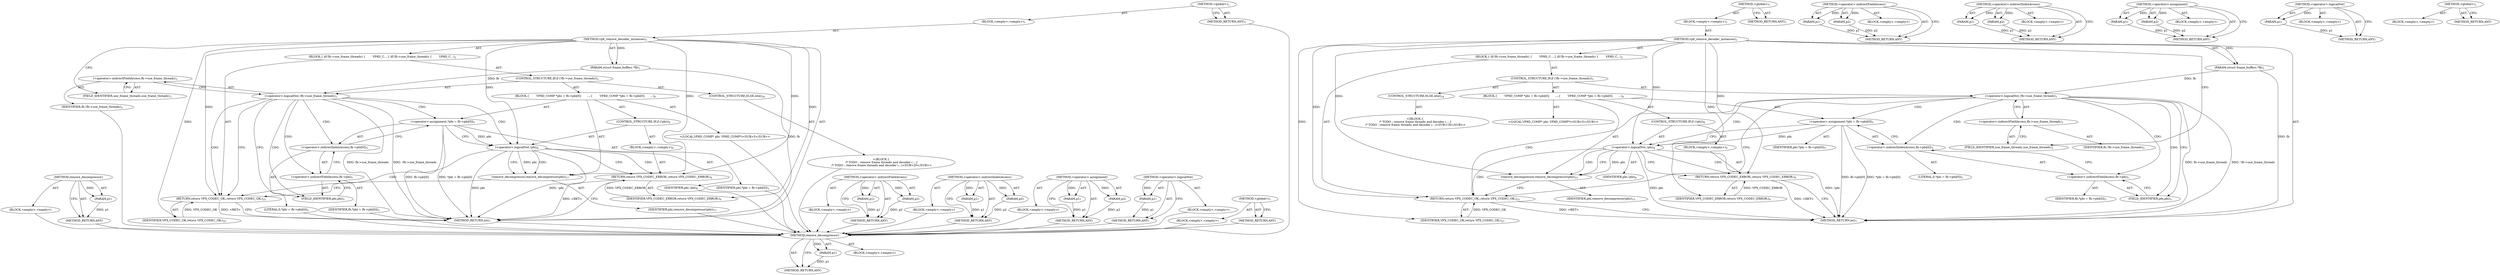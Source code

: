 digraph "&lt;global&gt;" {
vulnerable_77 [label=<(METHOD,remove_decompressor)>];
vulnerable_78 [label=<(PARAM,p1)>];
vulnerable_79 [label=<(BLOCK,&lt;empty&gt;,&lt;empty&gt;)>];
vulnerable_80 [label=<(METHOD_RETURN,ANY)>];
vulnerable_6 [label=<(METHOD,&lt;global&gt;)<SUB>1</SUB>>];
vulnerable_7 [label=<(BLOCK,&lt;empty&gt;,&lt;empty&gt;)<SUB>1</SUB>>];
vulnerable_8 [label=<(METHOD,vp8_remove_decoder_instances)<SUB>1</SUB>>];
vulnerable_9 [label=<(PARAM,struct frame_buffers *fb)<SUB>1</SUB>>];
vulnerable_10 [label=<(BLOCK,{
 if(!fb-&gt;use_frame_threads)
 {
        VP8D_C...,{
 if(!fb-&gt;use_frame_threads)
 {
        VP8D_C...)<SUB>2</SUB>>];
vulnerable_11 [label=<(CONTROL_STRUCTURE,IF,if (!fb-&gt;use_frame_threads))<SUB>3</SUB>>];
vulnerable_12 [label=<(&lt;operator&gt;.logicalNot,!fb-&gt;use_frame_threads)<SUB>3</SUB>>];
vulnerable_13 [label=<(&lt;operator&gt;.indirectFieldAccess,fb-&gt;use_frame_threads)<SUB>3</SUB>>];
vulnerable_14 [label=<(IDENTIFIER,fb,!fb-&gt;use_frame_threads)<SUB>3</SUB>>];
vulnerable_15 [label=<(FIELD_IDENTIFIER,use_frame_threads,use_frame_threads)<SUB>3</SUB>>];
vulnerable_16 [label=<(BLOCK,{
        VP8D_COMP *pbi = fb-&gt;pbi[0];


      ...,{
        VP8D_COMP *pbi = fb-&gt;pbi[0];


      ...)<SUB>4</SUB>>];
vulnerable_17 [label="<(LOCAL,VP8D_COMP* pbi: VP8D_COMP*)<SUB>5</SUB>>"];
vulnerable_18 [label=<(&lt;operator&gt;.assignment,*pbi = fb-&gt;pbi[0])<SUB>5</SUB>>];
vulnerable_19 [label=<(IDENTIFIER,pbi,*pbi = fb-&gt;pbi[0])<SUB>5</SUB>>];
vulnerable_20 [label=<(&lt;operator&gt;.indirectIndexAccess,fb-&gt;pbi[0])<SUB>5</SUB>>];
vulnerable_21 [label=<(&lt;operator&gt;.indirectFieldAccess,fb-&gt;pbi)<SUB>5</SUB>>];
vulnerable_22 [label=<(IDENTIFIER,fb,*pbi = fb-&gt;pbi[0])<SUB>5</SUB>>];
vulnerable_23 [label=<(FIELD_IDENTIFIER,pbi,pbi)<SUB>5</SUB>>];
vulnerable_24 [label=<(LITERAL,0,*pbi = fb-&gt;pbi[0])<SUB>5</SUB>>];
vulnerable_25 [label=<(CONTROL_STRUCTURE,IF,if (!pbi))<SUB>8</SUB>>];
vulnerable_26 [label=<(&lt;operator&gt;.logicalNot,!pbi)<SUB>8</SUB>>];
vulnerable_27 [label=<(IDENTIFIER,pbi,!pbi)<SUB>8</SUB>>];
vulnerable_28 [label=<(BLOCK,&lt;empty&gt;,&lt;empty&gt;)<SUB>9</SUB>>];
vulnerable_29 [label=<(RETURN,return VPX_CODEC_ERROR;,return VPX_CODEC_ERROR;)<SUB>9</SUB>>];
vulnerable_30 [label=<(IDENTIFIER,VPX_CODEC_ERROR,return VPX_CODEC_ERROR;)<SUB>9</SUB>>];
vulnerable_31 [label=<(remove_decompressor,remove_decompressor(pbi))<SUB>17</SUB>>];
vulnerable_32 [label=<(IDENTIFIER,pbi,remove_decompressor(pbi))<SUB>17</SUB>>];
vulnerable_33 [label=<(CONTROL_STRUCTURE,ELSE,else)<SUB>20</SUB>>];
vulnerable_34 [label="<(BLOCK,{
 /* TODO : remove frame threads and decoder i...,{
 /* TODO : remove frame threads and decoder i...)<SUB>20</SUB>>"];
vulnerable_35 [label=<(RETURN,return VPX_CODEC_OK;,return VPX_CODEC_OK;)<SUB>25</SUB>>];
vulnerable_36 [label=<(IDENTIFIER,VPX_CODEC_OK,return VPX_CODEC_OK;)<SUB>25</SUB>>];
vulnerable_37 [label=<(METHOD_RETURN,int)<SUB>1</SUB>>];
vulnerable_39 [label=<(METHOD_RETURN,ANY)<SUB>1</SUB>>];
vulnerable_62 [label=<(METHOD,&lt;operator&gt;.indirectFieldAccess)>];
vulnerable_63 [label=<(PARAM,p1)>];
vulnerable_64 [label=<(PARAM,p2)>];
vulnerable_65 [label=<(BLOCK,&lt;empty&gt;,&lt;empty&gt;)>];
vulnerable_66 [label=<(METHOD_RETURN,ANY)>];
vulnerable_72 [label=<(METHOD,&lt;operator&gt;.indirectIndexAccess)>];
vulnerable_73 [label=<(PARAM,p1)>];
vulnerable_74 [label=<(PARAM,p2)>];
vulnerable_75 [label=<(BLOCK,&lt;empty&gt;,&lt;empty&gt;)>];
vulnerable_76 [label=<(METHOD_RETURN,ANY)>];
vulnerable_67 [label=<(METHOD,&lt;operator&gt;.assignment)>];
vulnerable_68 [label=<(PARAM,p1)>];
vulnerable_69 [label=<(PARAM,p2)>];
vulnerable_70 [label=<(BLOCK,&lt;empty&gt;,&lt;empty&gt;)>];
vulnerable_71 [label=<(METHOD_RETURN,ANY)>];
vulnerable_58 [label=<(METHOD,&lt;operator&gt;.logicalNot)>];
vulnerable_59 [label=<(PARAM,p1)>];
vulnerable_60 [label=<(BLOCK,&lt;empty&gt;,&lt;empty&gt;)>];
vulnerable_61 [label=<(METHOD_RETURN,ANY)>];
vulnerable_52 [label=<(METHOD,&lt;global&gt;)<SUB>1</SUB>>];
vulnerable_53 [label=<(BLOCK,&lt;empty&gt;,&lt;empty&gt;)>];
vulnerable_54 [label=<(METHOD_RETURN,ANY)>];
fixed_77 [label=<(METHOD,remove_decompressor)>];
fixed_78 [label=<(PARAM,p1)>];
fixed_79 [label=<(BLOCK,&lt;empty&gt;,&lt;empty&gt;)>];
fixed_80 [label=<(METHOD_RETURN,ANY)>];
fixed_6 [label=<(METHOD,&lt;global&gt;)<SUB>1</SUB>>];
fixed_7 [label=<(BLOCK,&lt;empty&gt;,&lt;empty&gt;)<SUB>1</SUB>>];
fixed_8 [label=<(METHOD,vp8_remove_decoder_instances)<SUB>1</SUB>>];
fixed_9 [label=<(PARAM,struct frame_buffers *fb)<SUB>1</SUB>>];
fixed_10 [label=<(BLOCK,{
 if(!fb-&gt;use_frame_threads)
 {
        VP8D_C...,{
 if(!fb-&gt;use_frame_threads)
 {
        VP8D_C...)<SUB>2</SUB>>];
fixed_11 [label=<(CONTROL_STRUCTURE,IF,if (!fb-&gt;use_frame_threads))<SUB>3</SUB>>];
fixed_12 [label=<(&lt;operator&gt;.logicalNot,!fb-&gt;use_frame_threads)<SUB>3</SUB>>];
fixed_13 [label=<(&lt;operator&gt;.indirectFieldAccess,fb-&gt;use_frame_threads)<SUB>3</SUB>>];
fixed_14 [label=<(IDENTIFIER,fb,!fb-&gt;use_frame_threads)<SUB>3</SUB>>];
fixed_15 [label=<(FIELD_IDENTIFIER,use_frame_threads,use_frame_threads)<SUB>3</SUB>>];
fixed_16 [label=<(BLOCK,{
        VP8D_COMP *pbi = fb-&gt;pbi[0];


      ...,{
        VP8D_COMP *pbi = fb-&gt;pbi[0];


      ...)<SUB>4</SUB>>];
fixed_17 [label="<(LOCAL,VP8D_COMP* pbi: VP8D_COMP*)<SUB>5</SUB>>"];
fixed_18 [label=<(&lt;operator&gt;.assignment,*pbi = fb-&gt;pbi[0])<SUB>5</SUB>>];
fixed_19 [label=<(IDENTIFIER,pbi,*pbi = fb-&gt;pbi[0])<SUB>5</SUB>>];
fixed_20 [label=<(&lt;operator&gt;.indirectIndexAccess,fb-&gt;pbi[0])<SUB>5</SUB>>];
fixed_21 [label=<(&lt;operator&gt;.indirectFieldAccess,fb-&gt;pbi)<SUB>5</SUB>>];
fixed_22 [label=<(IDENTIFIER,fb,*pbi = fb-&gt;pbi[0])<SUB>5</SUB>>];
fixed_23 [label=<(FIELD_IDENTIFIER,pbi,pbi)<SUB>5</SUB>>];
fixed_24 [label=<(LITERAL,0,*pbi = fb-&gt;pbi[0])<SUB>5</SUB>>];
fixed_25 [label=<(CONTROL_STRUCTURE,IF,if (!pbi))<SUB>8</SUB>>];
fixed_26 [label=<(&lt;operator&gt;.logicalNot,!pbi)<SUB>8</SUB>>];
fixed_27 [label=<(IDENTIFIER,pbi,!pbi)<SUB>8</SUB>>];
fixed_28 [label=<(BLOCK,&lt;empty&gt;,&lt;empty&gt;)<SUB>9</SUB>>];
fixed_29 [label=<(RETURN,return VPX_CODEC_ERROR;,return VPX_CODEC_ERROR;)<SUB>9</SUB>>];
fixed_30 [label=<(IDENTIFIER,VPX_CODEC_ERROR,return VPX_CODEC_ERROR;)<SUB>9</SUB>>];
fixed_31 [label=<(remove_decompressor,remove_decompressor(pbi))<SUB>15</SUB>>];
fixed_32 [label=<(IDENTIFIER,pbi,remove_decompressor(pbi))<SUB>15</SUB>>];
fixed_33 [label=<(CONTROL_STRUCTURE,ELSE,else)<SUB>18</SUB>>];
fixed_34 [label="<(BLOCK,{
 /* TODO : remove frame threads and decoder i...,{
 /* TODO : remove frame threads and decoder i...)<SUB>18</SUB>>"];
fixed_35 [label=<(RETURN,return VPX_CODEC_OK;,return VPX_CODEC_OK;)<SUB>23</SUB>>];
fixed_36 [label=<(IDENTIFIER,VPX_CODEC_OK,return VPX_CODEC_OK;)<SUB>23</SUB>>];
fixed_37 [label=<(METHOD_RETURN,int)<SUB>1</SUB>>];
fixed_39 [label=<(METHOD_RETURN,ANY)<SUB>1</SUB>>];
fixed_62 [label=<(METHOD,&lt;operator&gt;.indirectFieldAccess)>];
fixed_63 [label=<(PARAM,p1)>];
fixed_64 [label=<(PARAM,p2)>];
fixed_65 [label=<(BLOCK,&lt;empty&gt;,&lt;empty&gt;)>];
fixed_66 [label=<(METHOD_RETURN,ANY)>];
fixed_72 [label=<(METHOD,&lt;operator&gt;.indirectIndexAccess)>];
fixed_73 [label=<(PARAM,p1)>];
fixed_74 [label=<(PARAM,p2)>];
fixed_75 [label=<(BLOCK,&lt;empty&gt;,&lt;empty&gt;)>];
fixed_76 [label=<(METHOD_RETURN,ANY)>];
fixed_67 [label=<(METHOD,&lt;operator&gt;.assignment)>];
fixed_68 [label=<(PARAM,p1)>];
fixed_69 [label=<(PARAM,p2)>];
fixed_70 [label=<(BLOCK,&lt;empty&gt;,&lt;empty&gt;)>];
fixed_71 [label=<(METHOD_RETURN,ANY)>];
fixed_58 [label=<(METHOD,&lt;operator&gt;.logicalNot)>];
fixed_59 [label=<(PARAM,p1)>];
fixed_60 [label=<(BLOCK,&lt;empty&gt;,&lt;empty&gt;)>];
fixed_61 [label=<(METHOD_RETURN,ANY)>];
fixed_52 [label=<(METHOD,&lt;global&gt;)<SUB>1</SUB>>];
fixed_53 [label=<(BLOCK,&lt;empty&gt;,&lt;empty&gt;)>];
fixed_54 [label=<(METHOD_RETURN,ANY)>];
vulnerable_77 -> vulnerable_78  [key=0, label="AST: "];
vulnerable_77 -> vulnerable_78  [key=1, label="DDG: "];
vulnerable_77 -> vulnerable_79  [key=0, label="AST: "];
vulnerable_77 -> vulnerable_80  [key=0, label="AST: "];
vulnerable_77 -> vulnerable_80  [key=1, label="CFG: "];
vulnerable_78 -> vulnerable_80  [key=0, label="DDG: p1"];
vulnerable_79 -> fixed_77  [key=0];
vulnerable_80 -> fixed_77  [key=0];
vulnerable_6 -> vulnerable_7  [key=0, label="AST: "];
vulnerable_6 -> vulnerable_39  [key=0, label="AST: "];
vulnerable_6 -> vulnerable_39  [key=1, label="CFG: "];
vulnerable_7 -> vulnerable_8  [key=0, label="AST: "];
vulnerable_8 -> vulnerable_9  [key=0, label="AST: "];
vulnerable_8 -> vulnerable_9  [key=1, label="DDG: "];
vulnerable_8 -> vulnerable_10  [key=0, label="AST: "];
vulnerable_8 -> vulnerable_37  [key=0, label="AST: "];
vulnerable_8 -> vulnerable_15  [key=0, label="CFG: "];
vulnerable_8 -> vulnerable_35  [key=0, label="DDG: "];
vulnerable_8 -> vulnerable_36  [key=0, label="DDG: "];
vulnerable_8 -> vulnerable_31  [key=0, label="DDG: "];
vulnerable_8 -> vulnerable_26  [key=0, label="DDG: "];
vulnerable_8 -> vulnerable_29  [key=0, label="DDG: "];
vulnerable_8 -> vulnerable_30  [key=0, label="DDG: "];
vulnerable_9 -> vulnerable_37  [key=0, label="DDG: fb"];
vulnerable_9 -> vulnerable_12  [key=0, label="DDG: fb"];
vulnerable_10 -> vulnerable_11  [key=0, label="AST: "];
vulnerable_10 -> vulnerable_35  [key=0, label="AST: "];
vulnerable_11 -> vulnerable_12  [key=0, label="AST: "];
vulnerable_11 -> vulnerable_16  [key=0, label="AST: "];
vulnerable_11 -> vulnerable_33  [key=0, label="AST: "];
vulnerable_12 -> vulnerable_13  [key=0, label="AST: "];
vulnerable_12 -> vulnerable_23  [key=0, label="CFG: "];
vulnerable_12 -> vulnerable_23  [key=1, label="CDG: "];
vulnerable_12 -> vulnerable_35  [key=0, label="CFG: "];
vulnerable_12 -> vulnerable_35  [key=1, label="CDG: "];
vulnerable_12 -> vulnerable_37  [key=0, label="DDG: fb-&gt;use_frame_threads"];
vulnerable_12 -> vulnerable_37  [key=1, label="DDG: !fb-&gt;use_frame_threads"];
vulnerable_12 -> vulnerable_21  [key=0, label="CDG: "];
vulnerable_12 -> vulnerable_18  [key=0, label="CDG: "];
vulnerable_12 -> vulnerable_26  [key=0, label="CDG: "];
vulnerable_12 -> vulnerable_20  [key=0, label="CDG: "];
vulnerable_13 -> vulnerable_14  [key=0, label="AST: "];
vulnerable_13 -> vulnerable_15  [key=0, label="AST: "];
vulnerable_13 -> vulnerable_12  [key=0, label="CFG: "];
vulnerable_14 -> fixed_77  [key=0];
vulnerable_15 -> vulnerable_13  [key=0, label="CFG: "];
vulnerable_16 -> vulnerable_17  [key=0, label="AST: "];
vulnerable_16 -> vulnerable_18  [key=0, label="AST: "];
vulnerable_16 -> vulnerable_25  [key=0, label="AST: "];
vulnerable_16 -> vulnerable_31  [key=0, label="AST: "];
vulnerable_17 -> fixed_77  [key=0];
vulnerable_18 -> vulnerable_19  [key=0, label="AST: "];
vulnerable_18 -> vulnerable_20  [key=0, label="AST: "];
vulnerable_18 -> vulnerable_26  [key=0, label="CFG: "];
vulnerable_18 -> vulnerable_26  [key=1, label="DDG: pbi"];
vulnerable_18 -> vulnerable_37  [key=0, label="DDG: fb-&gt;pbi[0]"];
vulnerable_18 -> vulnerable_37  [key=1, label="DDG: *pbi = fb-&gt;pbi[0]"];
vulnerable_19 -> fixed_77  [key=0];
vulnerable_20 -> vulnerable_21  [key=0, label="AST: "];
vulnerable_20 -> vulnerable_24  [key=0, label="AST: "];
vulnerable_20 -> vulnerable_18  [key=0, label="CFG: "];
vulnerable_21 -> vulnerable_22  [key=0, label="AST: "];
vulnerable_21 -> vulnerable_23  [key=0, label="AST: "];
vulnerable_21 -> vulnerable_20  [key=0, label="CFG: "];
vulnerable_22 -> fixed_77  [key=0];
vulnerable_23 -> vulnerable_21  [key=0, label="CFG: "];
vulnerable_24 -> fixed_77  [key=0];
vulnerable_25 -> vulnerable_26  [key=0, label="AST: "];
vulnerable_25 -> vulnerable_28  [key=0, label="AST: "];
vulnerable_26 -> vulnerable_27  [key=0, label="AST: "];
vulnerable_26 -> vulnerable_29  [key=0, label="CFG: "];
vulnerable_26 -> vulnerable_29  [key=1, label="CDG: "];
vulnerable_26 -> vulnerable_31  [key=0, label="CFG: "];
vulnerable_26 -> vulnerable_31  [key=1, label="DDG: pbi"];
vulnerable_26 -> vulnerable_31  [key=2, label="CDG: "];
vulnerable_26 -> vulnerable_37  [key=0, label="DDG: pbi"];
vulnerable_26 -> vulnerable_37  [key=1, label="DDG: !pbi"];
vulnerable_26 -> vulnerable_35  [key=0, label="CDG: "];
vulnerable_27 -> fixed_77  [key=0];
vulnerable_28 -> vulnerable_29  [key=0, label="AST: "];
vulnerable_29 -> vulnerable_30  [key=0, label="AST: "];
vulnerable_29 -> vulnerable_37  [key=0, label="CFG: "];
vulnerable_29 -> vulnerable_37  [key=1, label="DDG: &lt;RET&gt;"];
vulnerable_30 -> vulnerable_29  [key=0, label="DDG: VPX_CODEC_ERROR"];
vulnerable_31 -> vulnerable_32  [key=0, label="AST: "];
vulnerable_31 -> vulnerable_35  [key=0, label="CFG: "];
vulnerable_32 -> fixed_77  [key=0];
vulnerable_33 -> vulnerable_34  [key=0, label="AST: "];
vulnerable_34 -> fixed_77  [key=0];
vulnerable_35 -> vulnerable_36  [key=0, label="AST: "];
vulnerable_35 -> vulnerable_37  [key=0, label="CFG: "];
vulnerable_35 -> vulnerable_37  [key=1, label="DDG: &lt;RET&gt;"];
vulnerable_36 -> vulnerable_35  [key=0, label="DDG: VPX_CODEC_OK"];
vulnerable_37 -> fixed_77  [key=0];
vulnerable_39 -> fixed_77  [key=0];
vulnerable_62 -> vulnerable_63  [key=0, label="AST: "];
vulnerable_62 -> vulnerable_63  [key=1, label="DDG: "];
vulnerable_62 -> vulnerable_65  [key=0, label="AST: "];
vulnerable_62 -> vulnerable_64  [key=0, label="AST: "];
vulnerable_62 -> vulnerable_64  [key=1, label="DDG: "];
vulnerable_62 -> vulnerable_66  [key=0, label="AST: "];
vulnerable_62 -> vulnerable_66  [key=1, label="CFG: "];
vulnerable_63 -> vulnerable_66  [key=0, label="DDG: p1"];
vulnerable_64 -> vulnerable_66  [key=0, label="DDG: p2"];
vulnerable_65 -> fixed_77  [key=0];
vulnerable_66 -> fixed_77  [key=0];
vulnerable_72 -> vulnerable_73  [key=0, label="AST: "];
vulnerable_72 -> vulnerable_73  [key=1, label="DDG: "];
vulnerable_72 -> vulnerable_75  [key=0, label="AST: "];
vulnerable_72 -> vulnerable_74  [key=0, label="AST: "];
vulnerable_72 -> vulnerable_74  [key=1, label="DDG: "];
vulnerable_72 -> vulnerable_76  [key=0, label="AST: "];
vulnerable_72 -> vulnerable_76  [key=1, label="CFG: "];
vulnerable_73 -> vulnerable_76  [key=0, label="DDG: p1"];
vulnerable_74 -> vulnerable_76  [key=0, label="DDG: p2"];
vulnerable_75 -> fixed_77  [key=0];
vulnerable_76 -> fixed_77  [key=0];
vulnerable_67 -> vulnerable_68  [key=0, label="AST: "];
vulnerable_67 -> vulnerable_68  [key=1, label="DDG: "];
vulnerable_67 -> vulnerable_70  [key=0, label="AST: "];
vulnerable_67 -> vulnerable_69  [key=0, label="AST: "];
vulnerable_67 -> vulnerable_69  [key=1, label="DDG: "];
vulnerable_67 -> vulnerable_71  [key=0, label="AST: "];
vulnerable_67 -> vulnerable_71  [key=1, label="CFG: "];
vulnerable_68 -> vulnerable_71  [key=0, label="DDG: p1"];
vulnerable_69 -> vulnerable_71  [key=0, label="DDG: p2"];
vulnerable_70 -> fixed_77  [key=0];
vulnerable_71 -> fixed_77  [key=0];
vulnerable_58 -> vulnerable_59  [key=0, label="AST: "];
vulnerable_58 -> vulnerable_59  [key=1, label="DDG: "];
vulnerable_58 -> vulnerable_60  [key=0, label="AST: "];
vulnerable_58 -> vulnerable_61  [key=0, label="AST: "];
vulnerable_58 -> vulnerable_61  [key=1, label="CFG: "];
vulnerable_59 -> vulnerable_61  [key=0, label="DDG: p1"];
vulnerable_60 -> fixed_77  [key=0];
vulnerable_61 -> fixed_77  [key=0];
vulnerable_52 -> vulnerable_53  [key=0, label="AST: "];
vulnerable_52 -> vulnerable_54  [key=0, label="AST: "];
vulnerable_52 -> vulnerable_54  [key=1, label="CFG: "];
vulnerable_53 -> fixed_77  [key=0];
vulnerable_54 -> fixed_77  [key=0];
fixed_77 -> fixed_78  [key=0, label="AST: "];
fixed_77 -> fixed_78  [key=1, label="DDG: "];
fixed_77 -> fixed_79  [key=0, label="AST: "];
fixed_77 -> fixed_80  [key=0, label="AST: "];
fixed_77 -> fixed_80  [key=1, label="CFG: "];
fixed_78 -> fixed_80  [key=0, label="DDG: p1"];
fixed_6 -> fixed_7  [key=0, label="AST: "];
fixed_6 -> fixed_39  [key=0, label="AST: "];
fixed_6 -> fixed_39  [key=1, label="CFG: "];
fixed_7 -> fixed_8  [key=0, label="AST: "];
fixed_8 -> fixed_9  [key=0, label="AST: "];
fixed_8 -> fixed_9  [key=1, label="DDG: "];
fixed_8 -> fixed_10  [key=0, label="AST: "];
fixed_8 -> fixed_37  [key=0, label="AST: "];
fixed_8 -> fixed_15  [key=0, label="CFG: "];
fixed_8 -> fixed_35  [key=0, label="DDG: "];
fixed_8 -> fixed_36  [key=0, label="DDG: "];
fixed_8 -> fixed_31  [key=0, label="DDG: "];
fixed_8 -> fixed_26  [key=0, label="DDG: "];
fixed_8 -> fixed_29  [key=0, label="DDG: "];
fixed_8 -> fixed_30  [key=0, label="DDG: "];
fixed_9 -> fixed_37  [key=0, label="DDG: fb"];
fixed_9 -> fixed_12  [key=0, label="DDG: fb"];
fixed_10 -> fixed_11  [key=0, label="AST: "];
fixed_10 -> fixed_35  [key=0, label="AST: "];
fixed_11 -> fixed_12  [key=0, label="AST: "];
fixed_11 -> fixed_16  [key=0, label="AST: "];
fixed_11 -> fixed_33  [key=0, label="AST: "];
fixed_12 -> fixed_13  [key=0, label="AST: "];
fixed_12 -> fixed_23  [key=0, label="CFG: "];
fixed_12 -> fixed_23  [key=1, label="CDG: "];
fixed_12 -> fixed_35  [key=0, label="CFG: "];
fixed_12 -> fixed_35  [key=1, label="CDG: "];
fixed_12 -> fixed_37  [key=0, label="DDG: fb-&gt;use_frame_threads"];
fixed_12 -> fixed_37  [key=1, label="DDG: !fb-&gt;use_frame_threads"];
fixed_12 -> fixed_21  [key=0, label="CDG: "];
fixed_12 -> fixed_18  [key=0, label="CDG: "];
fixed_12 -> fixed_26  [key=0, label="CDG: "];
fixed_12 -> fixed_20  [key=0, label="CDG: "];
fixed_13 -> fixed_14  [key=0, label="AST: "];
fixed_13 -> fixed_15  [key=0, label="AST: "];
fixed_13 -> fixed_12  [key=0, label="CFG: "];
fixed_15 -> fixed_13  [key=0, label="CFG: "];
fixed_16 -> fixed_17  [key=0, label="AST: "];
fixed_16 -> fixed_18  [key=0, label="AST: "];
fixed_16 -> fixed_25  [key=0, label="AST: "];
fixed_16 -> fixed_31  [key=0, label="AST: "];
fixed_18 -> fixed_19  [key=0, label="AST: "];
fixed_18 -> fixed_20  [key=0, label="AST: "];
fixed_18 -> fixed_26  [key=0, label="CFG: "];
fixed_18 -> fixed_26  [key=1, label="DDG: pbi"];
fixed_18 -> fixed_37  [key=0, label="DDG: fb-&gt;pbi[0]"];
fixed_18 -> fixed_37  [key=1, label="DDG: *pbi = fb-&gt;pbi[0]"];
fixed_20 -> fixed_21  [key=0, label="AST: "];
fixed_20 -> fixed_24  [key=0, label="AST: "];
fixed_20 -> fixed_18  [key=0, label="CFG: "];
fixed_21 -> fixed_22  [key=0, label="AST: "];
fixed_21 -> fixed_23  [key=0, label="AST: "];
fixed_21 -> fixed_20  [key=0, label="CFG: "];
fixed_23 -> fixed_21  [key=0, label="CFG: "];
fixed_25 -> fixed_26  [key=0, label="AST: "];
fixed_25 -> fixed_28  [key=0, label="AST: "];
fixed_26 -> fixed_27  [key=0, label="AST: "];
fixed_26 -> fixed_29  [key=0, label="CFG: "];
fixed_26 -> fixed_29  [key=1, label="CDG: "];
fixed_26 -> fixed_31  [key=0, label="CFG: "];
fixed_26 -> fixed_31  [key=1, label="DDG: pbi"];
fixed_26 -> fixed_31  [key=2, label="CDG: "];
fixed_26 -> fixed_37  [key=0, label="DDG: pbi"];
fixed_26 -> fixed_37  [key=1, label="DDG: !pbi"];
fixed_26 -> fixed_35  [key=0, label="CDG: "];
fixed_28 -> fixed_29  [key=0, label="AST: "];
fixed_29 -> fixed_30  [key=0, label="AST: "];
fixed_29 -> fixed_37  [key=0, label="CFG: "];
fixed_29 -> fixed_37  [key=1, label="DDG: &lt;RET&gt;"];
fixed_30 -> fixed_29  [key=0, label="DDG: VPX_CODEC_ERROR"];
fixed_31 -> fixed_32  [key=0, label="AST: "];
fixed_31 -> fixed_35  [key=0, label="CFG: "];
fixed_33 -> fixed_34  [key=0, label="AST: "];
fixed_35 -> fixed_36  [key=0, label="AST: "];
fixed_35 -> fixed_37  [key=0, label="CFG: "];
fixed_35 -> fixed_37  [key=1, label="DDG: &lt;RET&gt;"];
fixed_36 -> fixed_35  [key=0, label="DDG: VPX_CODEC_OK"];
fixed_62 -> fixed_63  [key=0, label="AST: "];
fixed_62 -> fixed_63  [key=1, label="DDG: "];
fixed_62 -> fixed_65  [key=0, label="AST: "];
fixed_62 -> fixed_64  [key=0, label="AST: "];
fixed_62 -> fixed_64  [key=1, label="DDG: "];
fixed_62 -> fixed_66  [key=0, label="AST: "];
fixed_62 -> fixed_66  [key=1, label="CFG: "];
fixed_63 -> fixed_66  [key=0, label="DDG: p1"];
fixed_64 -> fixed_66  [key=0, label="DDG: p2"];
fixed_72 -> fixed_73  [key=0, label="AST: "];
fixed_72 -> fixed_73  [key=1, label="DDG: "];
fixed_72 -> fixed_75  [key=0, label="AST: "];
fixed_72 -> fixed_74  [key=0, label="AST: "];
fixed_72 -> fixed_74  [key=1, label="DDG: "];
fixed_72 -> fixed_76  [key=0, label="AST: "];
fixed_72 -> fixed_76  [key=1, label="CFG: "];
fixed_73 -> fixed_76  [key=0, label="DDG: p1"];
fixed_74 -> fixed_76  [key=0, label="DDG: p2"];
fixed_67 -> fixed_68  [key=0, label="AST: "];
fixed_67 -> fixed_68  [key=1, label="DDG: "];
fixed_67 -> fixed_70  [key=0, label="AST: "];
fixed_67 -> fixed_69  [key=0, label="AST: "];
fixed_67 -> fixed_69  [key=1, label="DDG: "];
fixed_67 -> fixed_71  [key=0, label="AST: "];
fixed_67 -> fixed_71  [key=1, label="CFG: "];
fixed_68 -> fixed_71  [key=0, label="DDG: p1"];
fixed_69 -> fixed_71  [key=0, label="DDG: p2"];
fixed_58 -> fixed_59  [key=0, label="AST: "];
fixed_58 -> fixed_59  [key=1, label="DDG: "];
fixed_58 -> fixed_60  [key=0, label="AST: "];
fixed_58 -> fixed_61  [key=0, label="AST: "];
fixed_58 -> fixed_61  [key=1, label="CFG: "];
fixed_59 -> fixed_61  [key=0, label="DDG: p1"];
fixed_52 -> fixed_53  [key=0, label="AST: "];
fixed_52 -> fixed_54  [key=0, label="AST: "];
fixed_52 -> fixed_54  [key=1, label="CFG: "];
}
